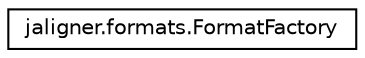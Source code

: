 digraph "Graphical Class Hierarchy"
{
  edge [fontname="Helvetica",fontsize="10",labelfontname="Helvetica",labelfontsize="10"];
  node [fontname="Helvetica",fontsize="10",shape=record];
  rankdir="LR";
  Node1 [label="jaligner.formats.FormatFactory",height=0.2,width=0.4,color="black", fillcolor="white", style="filled",URL="$classjaligner_1_1formats_1_1_format_factory.html"];
}
